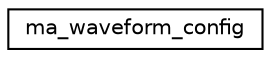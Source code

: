 digraph "Graphical Class Hierarchy"
{
 // LATEX_PDF_SIZE
  edge [fontname="Helvetica",fontsize="10",labelfontname="Helvetica",labelfontsize="10"];
  node [fontname="Helvetica",fontsize="10",shape=record];
  rankdir="LR";
  Node0 [label="ma_waveform_config",height=0.2,width=0.4,color="black", fillcolor="white", style="filled",URL="$structma__waveform__config.html",tooltip=" "];
}
